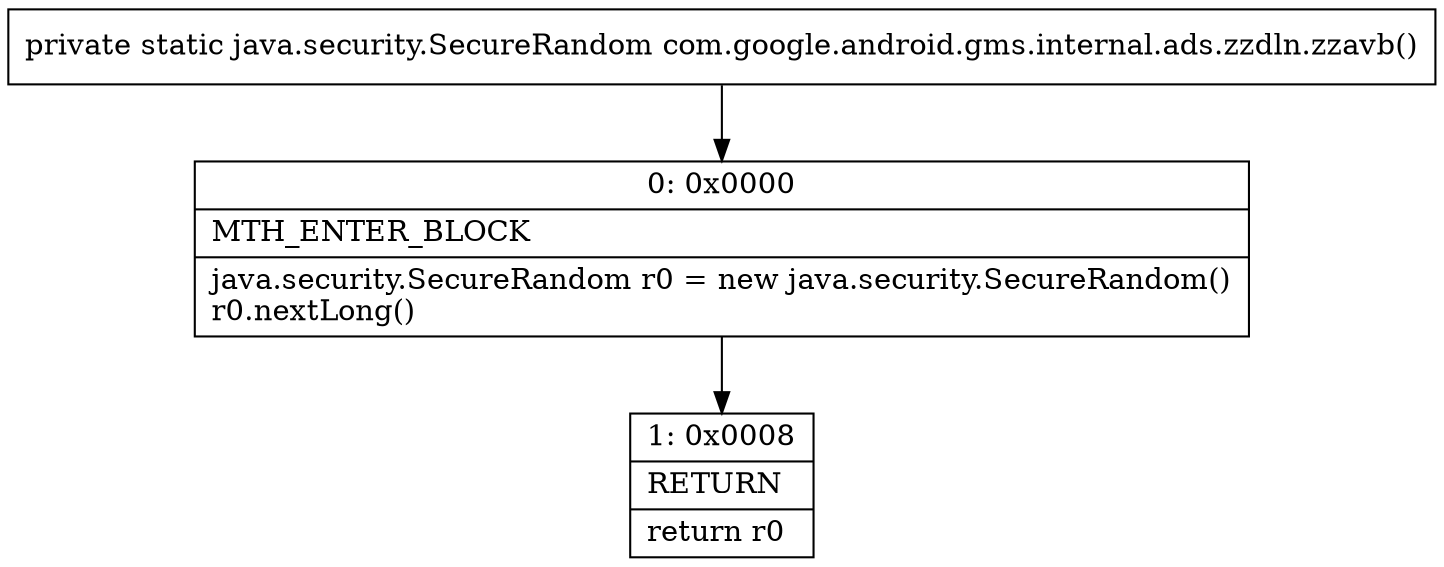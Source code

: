 digraph "CFG forcom.google.android.gms.internal.ads.zzdln.zzavb()Ljava\/security\/SecureRandom;" {
Node_0 [shape=record,label="{0\:\ 0x0000|MTH_ENTER_BLOCK\l|java.security.SecureRandom r0 = new java.security.SecureRandom()\lr0.nextLong()\l}"];
Node_1 [shape=record,label="{1\:\ 0x0008|RETURN\l|return r0\l}"];
MethodNode[shape=record,label="{private static java.security.SecureRandom com.google.android.gms.internal.ads.zzdln.zzavb() }"];
MethodNode -> Node_0;
Node_0 -> Node_1;
}

